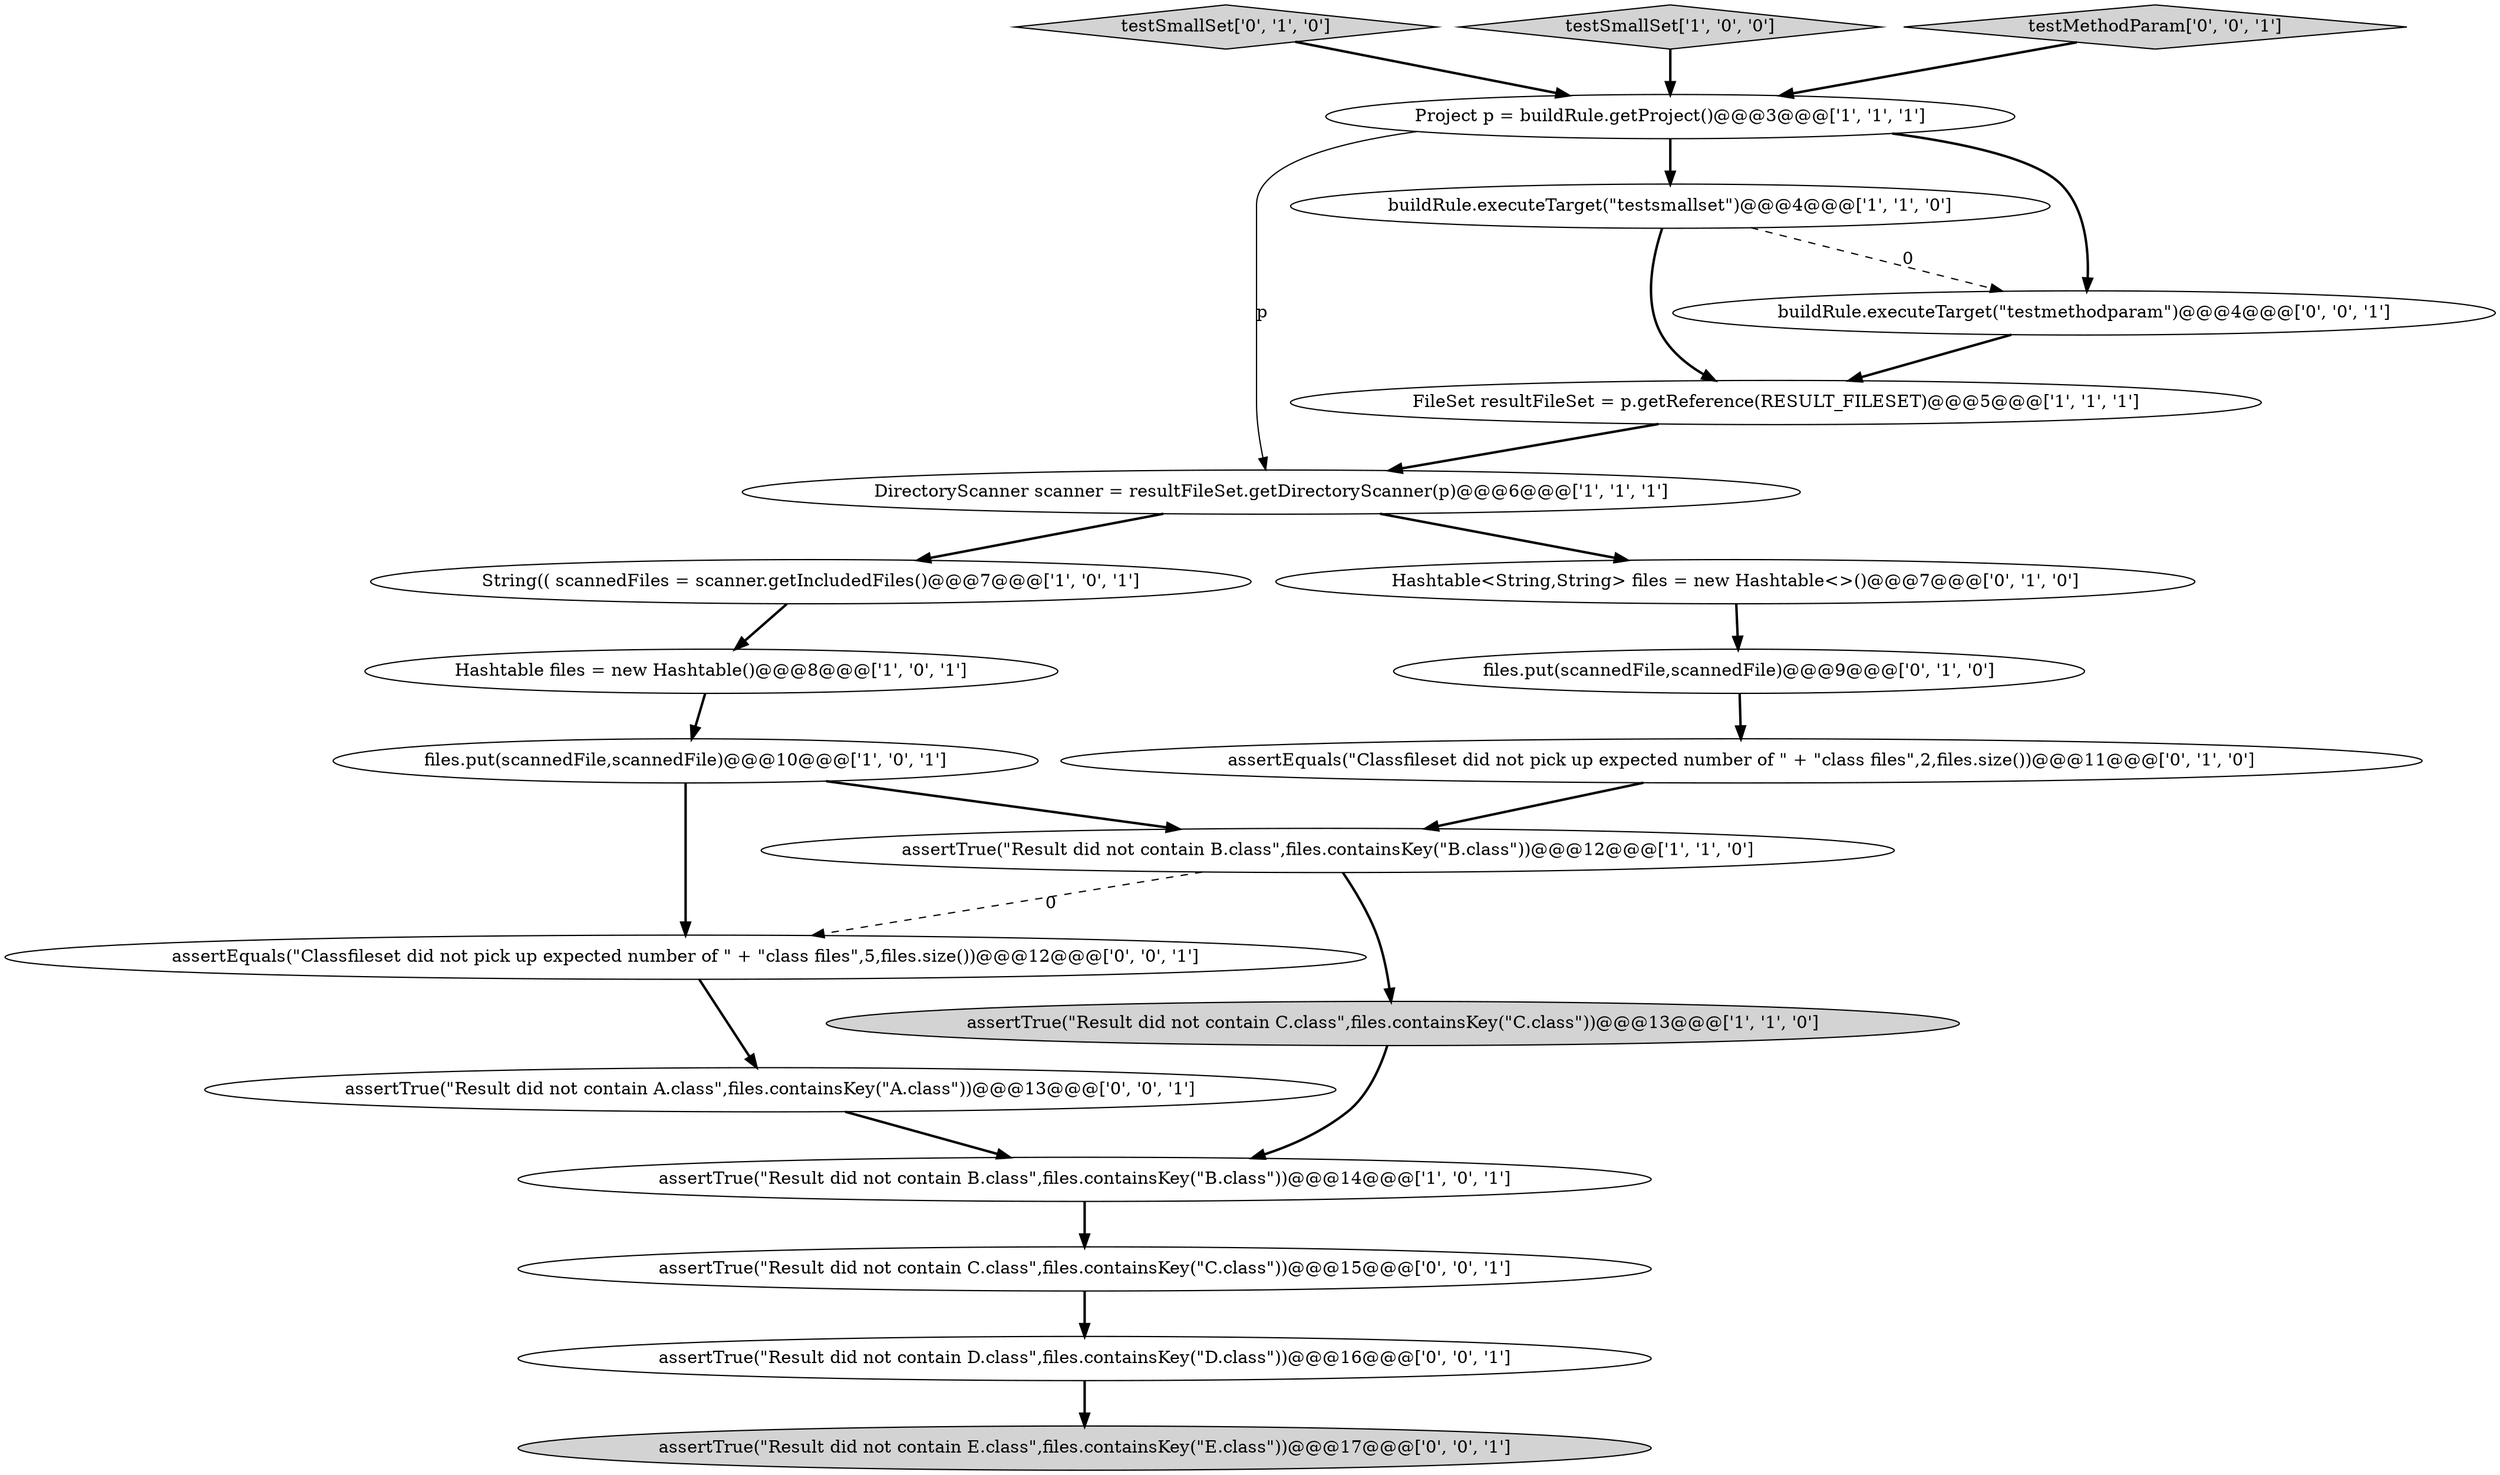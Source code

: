 digraph {
5 [style = filled, label = "assertTrue(\"Result did not contain C.class\",files.containsKey(\"C.class\"))@@@13@@@['1', '1', '0']", fillcolor = lightgray, shape = ellipse image = "AAA0AAABBB1BBB"];
11 [style = filled, label = "files.put(scannedFile,scannedFile)@@@9@@@['0', '1', '0']", fillcolor = white, shape = ellipse image = "AAA0AAABBB2BBB"];
8 [style = filled, label = "FileSet resultFileSet = p.getReference(RESULT_FILESET)@@@5@@@['1', '1', '1']", fillcolor = white, shape = ellipse image = "AAA0AAABBB1BBB"];
18 [style = filled, label = "assertEquals(\"Classfileset did not pick up expected number of \" + \"class files\",5,files.size())@@@12@@@['0', '0', '1']", fillcolor = white, shape = ellipse image = "AAA0AAABBB3BBB"];
13 [style = filled, label = "assertEquals(\"Classfileset did not pick up expected number of \" + \"class files\",2,files.size())@@@11@@@['0', '1', '0']", fillcolor = white, shape = ellipse image = "AAA0AAABBB2BBB"];
20 [style = filled, label = "assertTrue(\"Result did not contain C.class\",files.containsKey(\"C.class\"))@@@15@@@['0', '0', '1']", fillcolor = white, shape = ellipse image = "AAA0AAABBB3BBB"];
7 [style = filled, label = "Hashtable files = new Hashtable()@@@8@@@['1', '0', '1']", fillcolor = white, shape = ellipse image = "AAA0AAABBB1BBB"];
16 [style = filled, label = "assertTrue(\"Result did not contain E.class\",files.containsKey(\"E.class\"))@@@17@@@['0', '0', '1']", fillcolor = lightgray, shape = ellipse image = "AAA0AAABBB3BBB"];
1 [style = filled, label = "DirectoryScanner scanner = resultFileSet.getDirectoryScanner(p)@@@6@@@['1', '1', '1']", fillcolor = white, shape = ellipse image = "AAA0AAABBB1BBB"];
10 [style = filled, label = "String(( scannedFiles = scanner.getIncludedFiles()@@@7@@@['1', '0', '1']", fillcolor = white, shape = ellipse image = "AAA0AAABBB1BBB"];
6 [style = filled, label = "assertTrue(\"Result did not contain B.class\",files.containsKey(\"B.class\"))@@@14@@@['1', '0', '1']", fillcolor = white, shape = ellipse image = "AAA0AAABBB1BBB"];
15 [style = filled, label = "assertTrue(\"Result did not contain D.class\",files.containsKey(\"D.class\"))@@@16@@@['0', '0', '1']", fillcolor = white, shape = ellipse image = "AAA0AAABBB3BBB"];
12 [style = filled, label = "testSmallSet['0', '1', '0']", fillcolor = lightgray, shape = diamond image = "AAA0AAABBB2BBB"];
3 [style = filled, label = "buildRule.executeTarget(\"testsmallset\")@@@4@@@['1', '1', '0']", fillcolor = white, shape = ellipse image = "AAA0AAABBB1BBB"];
19 [style = filled, label = "buildRule.executeTarget(\"testmethodparam\")@@@4@@@['0', '0', '1']", fillcolor = white, shape = ellipse image = "AAA0AAABBB3BBB"];
14 [style = filled, label = "Hashtable<String,String> files = new Hashtable<>()@@@7@@@['0', '1', '0']", fillcolor = white, shape = ellipse image = "AAA0AAABBB2BBB"];
17 [style = filled, label = "assertTrue(\"Result did not contain A.class\",files.containsKey(\"A.class\"))@@@13@@@['0', '0', '1']", fillcolor = white, shape = ellipse image = "AAA0AAABBB3BBB"];
9 [style = filled, label = "testSmallSet['1', '0', '0']", fillcolor = lightgray, shape = diamond image = "AAA0AAABBB1BBB"];
21 [style = filled, label = "testMethodParam['0', '0', '1']", fillcolor = lightgray, shape = diamond image = "AAA0AAABBB3BBB"];
2 [style = filled, label = "Project p = buildRule.getProject()@@@3@@@['1', '1', '1']", fillcolor = white, shape = ellipse image = "AAA0AAABBB1BBB"];
0 [style = filled, label = "assertTrue(\"Result did not contain B.class\",files.containsKey(\"B.class\"))@@@12@@@['1', '1', '0']", fillcolor = white, shape = ellipse image = "AAA0AAABBB1BBB"];
4 [style = filled, label = "files.put(scannedFile,scannedFile)@@@10@@@['1', '0', '1']", fillcolor = white, shape = ellipse image = "AAA0AAABBB1BBB"];
2->1 [style = solid, label="p"];
2->19 [style = bold, label=""];
17->6 [style = bold, label=""];
9->2 [style = bold, label=""];
2->3 [style = bold, label=""];
18->17 [style = bold, label=""];
4->18 [style = bold, label=""];
7->4 [style = bold, label=""];
15->16 [style = bold, label=""];
10->7 [style = bold, label=""];
19->8 [style = bold, label=""];
4->0 [style = bold, label=""];
21->2 [style = bold, label=""];
3->19 [style = dashed, label="0"];
6->20 [style = bold, label=""];
8->1 [style = bold, label=""];
12->2 [style = bold, label=""];
5->6 [style = bold, label=""];
3->8 [style = bold, label=""];
11->13 [style = bold, label=""];
0->18 [style = dashed, label="0"];
1->14 [style = bold, label=""];
1->10 [style = bold, label=""];
20->15 [style = bold, label=""];
14->11 [style = bold, label=""];
0->5 [style = bold, label=""];
13->0 [style = bold, label=""];
}
